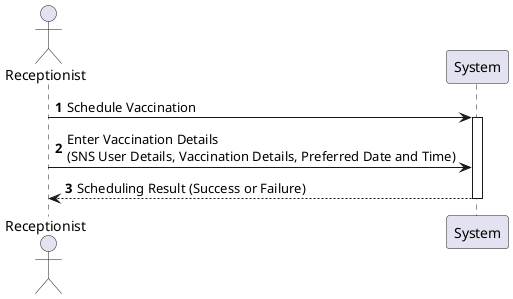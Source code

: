 @startuml
autonumber
actor Receptionist as Reception

Reception -> System: Schedule Vaccination
activate System

' Receptionist provides details for the vaccination scheduling
Reception -> System: Enter Vaccination Details\n(SNS User Details, Vaccination Details, Preferred Date and Time)

' System processes the request and confirms the vaccination scheduling
System --> Reception: Scheduling Result (Success or Failure)

deactivate System
@enduml
